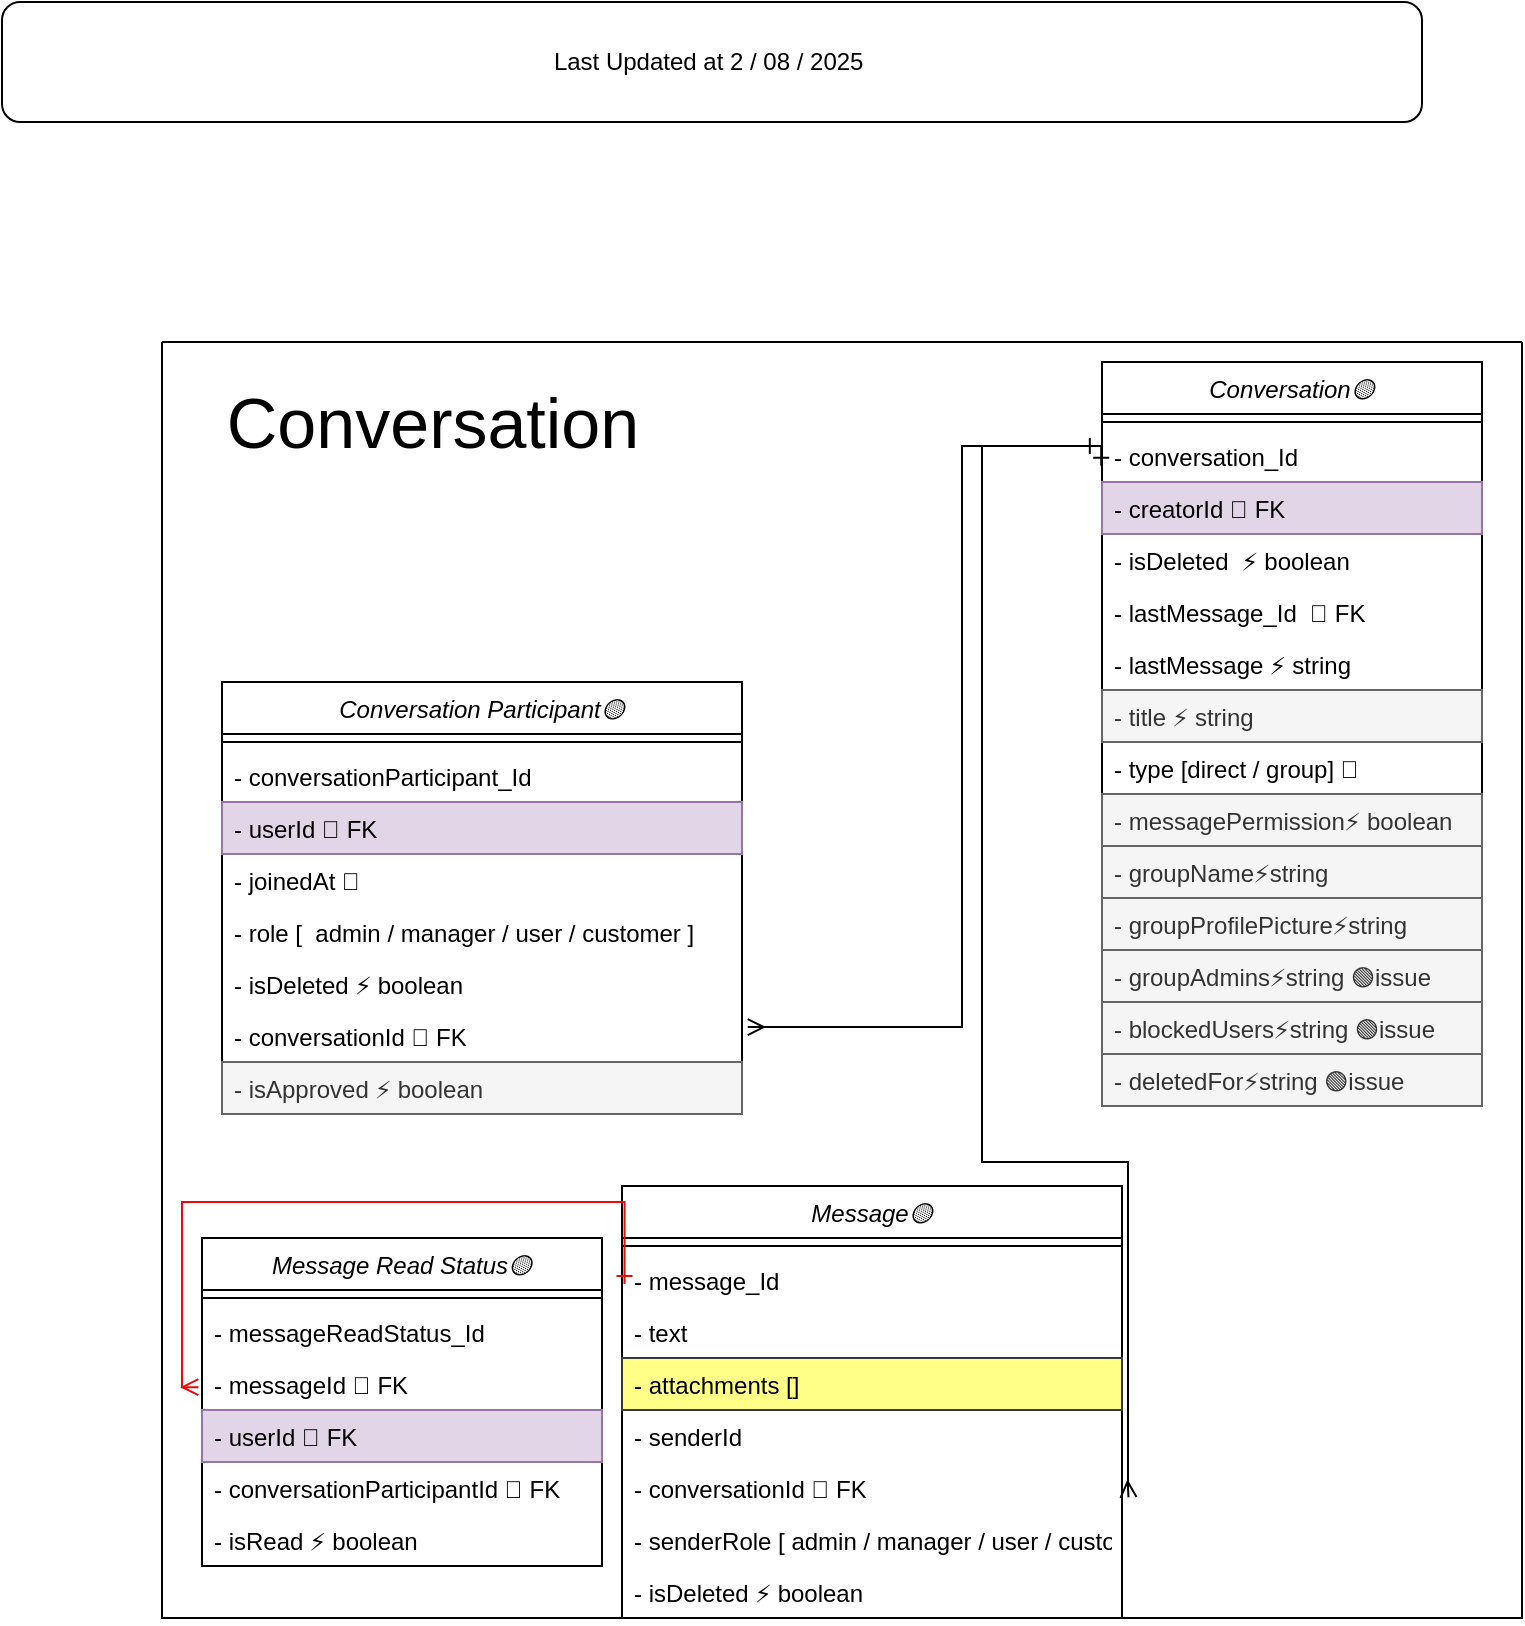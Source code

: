 <mxfile>
    <diagram id="PEJsMmpcRV8HmVbSM_Wp" name="Page-1">
        <mxGraphModel dx="1629" dy="-494" grid="1" gridSize="10" guides="1" tooltips="1" connect="1" arrows="1" fold="1" page="1" pageScale="1" pageWidth="850" pageHeight="1100" math="0" shadow="0">
            <root>
                <mxCell id="0"/>
                <mxCell id="1" parent="0"/>
                <mxCell id="2" value="" style="group" parent="1" connectable="0" vertex="1">
                    <mxGeometry x="-80" y="2140" width="680" height="638" as="geometry"/>
                </mxCell>
                <mxCell id="3" value="Conversation🟡" style="swimlane;fontStyle=2;align=center;verticalAlign=top;childLayout=stackLayout;horizontal=1;startSize=26;horizontalStack=0;resizeParent=1;resizeLast=0;collapsible=1;marginBottom=0;rounded=0;shadow=0;strokeWidth=1;" parent="2" vertex="1">
                    <mxGeometry x="470" y="10" width="190" height="372" as="geometry">
                        <mxRectangle x="230" y="140" width="160" height="26" as="alternateBounds"/>
                    </mxGeometry>
                </mxCell>
                <mxCell id="4" value="" style="line;html=1;strokeWidth=1;align=left;verticalAlign=middle;spacingTop=-1;spacingLeft=3;spacingRight=3;rotatable=0;labelPosition=right;points=[];portConstraint=eastwest;" parent="3" vertex="1">
                    <mxGeometry y="26" width="190" height="8" as="geometry"/>
                </mxCell>
                <mxCell id="5" value="- conversation_Id" style="text;align=left;verticalAlign=top;spacingLeft=4;spacingRight=4;overflow=hidden;rotatable=0;points=[[0,0.5],[1,0.5]];portConstraint=eastwest;" parent="3" vertex="1">
                    <mxGeometry y="34" width="190" height="26" as="geometry"/>
                </mxCell>
                <mxCell id="6" value="- creatorId 🔖 FK" style="text;align=left;verticalAlign=top;spacingLeft=4;spacingRight=4;overflow=hidden;rotatable=0;points=[[0,0.5],[1,0.5]];portConstraint=eastwest;fillColor=#e1d5e7;strokeColor=#9673a6;" parent="3" vertex="1">
                    <mxGeometry y="60" width="190" height="26" as="geometry"/>
                </mxCell>
                <mxCell id="7" value="- isDeleted  ⚡ boolean" style="text;align=left;verticalAlign=top;spacingLeft=4;spacingRight=4;overflow=hidden;rotatable=0;points=[[0,0.5],[1,0.5]];portConstraint=eastwest;" parent="3" vertex="1">
                    <mxGeometry y="86" width="190" height="26" as="geometry"/>
                </mxCell>
                <mxCell id="8" value="- lastMessage_Id  🔖 FK" style="text;align=left;verticalAlign=top;spacingLeft=4;spacingRight=4;overflow=hidden;rotatable=0;points=[[0,0.5],[1,0.5]];portConstraint=eastwest;" parent="3" vertex="1">
                    <mxGeometry y="112" width="190" height="26" as="geometry"/>
                </mxCell>
                <mxCell id="9" value="- lastMessage ⚡ string " style="text;align=left;verticalAlign=top;spacingLeft=4;spacingRight=4;overflow=hidden;rotatable=0;points=[[0,0.5],[1,0.5]];portConstraint=eastwest;" parent="3" vertex="1">
                    <mxGeometry y="138" width="190" height="26" as="geometry"/>
                </mxCell>
                <mxCell id="10" value="- title ⚡ string" style="text;align=left;verticalAlign=top;spacingLeft=4;spacingRight=4;overflow=hidden;rotatable=0;points=[[0,0.5],[1,0.5]];portConstraint=eastwest;fillColor=#f5f5f5;fontColor=#333333;strokeColor=#666666;" parent="3" vertex="1">
                    <mxGeometry y="164" width="190" height="26" as="geometry"/>
                </mxCell>
                <mxCell id="11" value="- type [direct / group] 🚗" style="text;align=left;verticalAlign=top;spacingLeft=4;spacingRight=4;overflow=hidden;rotatable=0;points=[[0,0.5],[1,0.5]];portConstraint=eastwest;" parent="3" vertex="1">
                    <mxGeometry y="190" width="190" height="26" as="geometry"/>
                </mxCell>
                <mxCell id="12" value="- messagePermission⚡ boolean" style="text;align=left;verticalAlign=top;spacingLeft=4;spacingRight=4;overflow=hidden;rotatable=0;points=[[0,0.5],[1,0.5]];portConstraint=eastwest;fillColor=#f5f5f5;fontColor=#333333;strokeColor=#666666;" parent="3" vertex="1">
                    <mxGeometry y="216" width="190" height="26" as="geometry"/>
                </mxCell>
                <mxCell id="13" value="- groupName⚡string" style="text;align=left;verticalAlign=top;spacingLeft=4;spacingRight=4;overflow=hidden;rotatable=0;points=[[0,0.5],[1,0.5]];portConstraint=eastwest;fillColor=#f5f5f5;fontColor=#333333;strokeColor=#666666;" parent="3" vertex="1">
                    <mxGeometry y="242" width="190" height="26" as="geometry"/>
                </mxCell>
                <mxCell id="14" value="- groupProfilePicture⚡string" style="text;align=left;verticalAlign=top;spacingLeft=4;spacingRight=4;overflow=hidden;rotatable=0;points=[[0,0.5],[1,0.5]];portConstraint=eastwest;fillColor=#f5f5f5;fontColor=#333333;strokeColor=#666666;" parent="3" vertex="1">
                    <mxGeometry y="268" width="190" height="26" as="geometry"/>
                </mxCell>
                <mxCell id="15" value="- groupAdmins⚡string 🟢issue" style="text;align=left;verticalAlign=top;spacingLeft=4;spacingRight=4;overflow=hidden;rotatable=0;points=[[0,0.5],[1,0.5]];portConstraint=eastwest;fillColor=#f5f5f5;fontColor=#333333;strokeColor=#666666;" parent="3" vertex="1">
                    <mxGeometry y="294" width="190" height="26" as="geometry"/>
                </mxCell>
                <mxCell id="16" value="- blockedUsers⚡string 🟢issue" style="text;align=left;verticalAlign=top;spacingLeft=4;spacingRight=4;overflow=hidden;rotatable=0;points=[[0,0.5],[1,0.5]];portConstraint=eastwest;fillColor=#f5f5f5;fontColor=#333333;strokeColor=#666666;" parent="3" vertex="1">
                    <mxGeometry y="320" width="190" height="26" as="geometry"/>
                </mxCell>
                <mxCell id="17" value="- deletedFor⚡string 🟢issue" style="text;align=left;verticalAlign=top;spacingLeft=4;spacingRight=4;overflow=hidden;rotatable=0;points=[[0,0.5],[1,0.5]];portConstraint=eastwest;fillColor=#f5f5f5;fontColor=#333333;strokeColor=#666666;" parent="3" vertex="1">
                    <mxGeometry y="346" width="190" height="26" as="geometry"/>
                </mxCell>
                <mxCell id="18" style="edgeStyle=orthogonalEdgeStyle;rounded=0;orthogonalLoop=1;jettySize=auto;html=1;entryX=1.013;entryY=0.681;entryDx=0;entryDy=0;endArrow=ERmany;endFill=0;startArrow=ERone;startFill=0;exitX=-0.002;exitY=0.689;exitDx=0;exitDy=0;entryPerimeter=0;exitPerimeter=0;" parent="2" source="5" target="44" edge="1">
                    <mxGeometry relative="1" as="geometry">
                        <mxPoint x="228" y="339" as="sourcePoint"/>
                        <mxPoint x="200" y="218" as="targetPoint"/>
                        <Array as="points">
                            <mxPoint x="470" y="52"/>
                            <mxPoint x="410" y="52"/>
                            <mxPoint x="410" y="410"/>
                            <mxPoint x="483" y="410"/>
                            <mxPoint x="483" y="573"/>
                            <mxPoint x="483" y="573"/>
                        </Array>
                    </mxGeometry>
                </mxCell>
                <mxCell id="19" value="Conversation Participant🟡" style="swimlane;fontStyle=2;align=center;verticalAlign=top;childLayout=stackLayout;horizontal=1;startSize=26;horizontalStack=0;resizeParent=1;resizeLast=0;collapsible=1;marginBottom=0;rounded=0;shadow=0;strokeWidth=1;" parent="2" vertex="1">
                    <mxGeometry x="30" y="170" width="260" height="216" as="geometry">
                        <mxRectangle x="230" y="140" width="160" height="26" as="alternateBounds"/>
                    </mxGeometry>
                </mxCell>
                <mxCell id="20" value="" style="line;html=1;strokeWidth=1;align=left;verticalAlign=middle;spacingTop=-1;spacingLeft=3;spacingRight=3;rotatable=0;labelPosition=right;points=[];portConstraint=eastwest;" parent="19" vertex="1">
                    <mxGeometry y="26" width="260" height="8" as="geometry"/>
                </mxCell>
                <mxCell id="21" value="- conversationParticipant_Id" style="text;align=left;verticalAlign=top;spacingLeft=4;spacingRight=4;overflow=hidden;rotatable=0;points=[[0,0.5],[1,0.5]];portConstraint=eastwest;" parent="19" vertex="1">
                    <mxGeometry y="34" width="260" height="26" as="geometry"/>
                </mxCell>
                <mxCell id="22" value="- userId 🔖 FK" style="text;align=left;verticalAlign=top;spacingLeft=4;spacingRight=4;overflow=hidden;rotatable=0;points=[[0,0.5],[1,0.5]];portConstraint=eastwest;fillColor=#e1d5e7;strokeColor=#9673a6;" parent="19" vertex="1">
                    <mxGeometry y="60" width="260" height="26" as="geometry"/>
                </mxCell>
                <mxCell id="23" value="- joinedAt 📅" style="text;align=left;verticalAlign=top;spacingLeft=4;spacingRight=4;overflow=hidden;rotatable=0;points=[[0,0.5],[1,0.5]];portConstraint=eastwest;" parent="19" vertex="1">
                    <mxGeometry y="86" width="260" height="26" as="geometry"/>
                </mxCell>
                <mxCell id="24" value="- role [  admin / manager / user / customer ]" style="text;align=left;verticalAlign=top;spacingLeft=4;spacingRight=4;overflow=hidden;rotatable=0;points=[[0,0.5],[1,0.5]];portConstraint=eastwest;" parent="19" vertex="1">
                    <mxGeometry y="112" width="260" height="26" as="geometry"/>
                </mxCell>
                <mxCell id="25" value="- isDeleted ⚡ boolean" style="text;align=left;verticalAlign=top;spacingLeft=4;spacingRight=4;overflow=hidden;rotatable=0;points=[[0,0.5],[1,0.5]];portConstraint=eastwest;" parent="19" vertex="1">
                    <mxGeometry y="138" width="260" height="26" as="geometry"/>
                </mxCell>
                <mxCell id="26" value="- conversationId 🔖 FK" style="text;align=left;verticalAlign=top;spacingLeft=4;spacingRight=4;overflow=hidden;rotatable=0;points=[[0,0.5],[1,0.5]];portConstraint=eastwest;" parent="19" vertex="1">
                    <mxGeometry y="164" width="260" height="26" as="geometry"/>
                </mxCell>
                <mxCell id="27" value="- isApproved ⚡ boolean" style="text;align=left;verticalAlign=top;spacingLeft=4;spacingRight=4;overflow=hidden;rotatable=0;points=[[0,0.5],[1,0.5]];portConstraint=eastwest;fillColor=#f5f5f5;fontColor=#333333;strokeColor=#666666;" parent="19" vertex="1">
                    <mxGeometry y="190" width="260" height="26" as="geometry"/>
                </mxCell>
                <mxCell id="28" style="edgeStyle=orthogonalEdgeStyle;rounded=0;orthogonalLoop=1;jettySize=auto;html=1;entryX=1.011;entryY=0.328;entryDx=0;entryDy=0;endArrow=ERmany;endFill=0;startArrow=ERone;startFill=0;exitX=-0.011;exitY=0.306;exitDx=0;exitDy=0;entryPerimeter=0;exitPerimeter=0;" parent="2" source="5" target="26" edge="1">
                    <mxGeometry relative="1" as="geometry">
                        <mxPoint x="494" y="338" as="sourcePoint"/>
                        <mxPoint x="456" y="419" as="targetPoint"/>
                        <Array as="points">
                            <mxPoint x="400" y="52"/>
                            <mxPoint x="400" y="342"/>
                        </Array>
                    </mxGeometry>
                </mxCell>
                <mxCell id="29" value="" style="swimlane;startSize=0;" parent="2" vertex="1">
                    <mxGeometry width="680" height="638" as="geometry"/>
                </mxCell>
                <mxCell id="30" value="Conversation" style="text;html=1;align=center;verticalAlign=middle;resizable=0;points=[];autosize=1;strokeColor=none;fillColor=none;fontSize=35;" parent="29" vertex="1">
                    <mxGeometry x="20" y="10" width="230" height="60" as="geometry"/>
                </mxCell>
                <mxCell id="31" value="Message Read Status🟡" style="swimlane;fontStyle=2;align=center;verticalAlign=top;childLayout=stackLayout;horizontal=1;startSize=26;horizontalStack=0;resizeParent=1;resizeLast=0;collapsible=1;marginBottom=0;rounded=0;shadow=0;strokeWidth=1;" parent="29" vertex="1">
                    <mxGeometry x="20" y="448" width="200" height="164" as="geometry">
                        <mxRectangle x="230" y="140" width="160" height="26" as="alternateBounds"/>
                    </mxGeometry>
                </mxCell>
                <mxCell id="32" value="" style="line;html=1;strokeWidth=1;align=left;verticalAlign=middle;spacingTop=-1;spacingLeft=3;spacingRight=3;rotatable=0;labelPosition=right;points=[];portConstraint=eastwest;" parent="31" vertex="1">
                    <mxGeometry y="26" width="200" height="8" as="geometry"/>
                </mxCell>
                <mxCell id="33" value="- messageReadStatus_Id" style="text;align=left;verticalAlign=top;spacingLeft=4;spacingRight=4;overflow=hidden;rotatable=0;points=[[0,0.5],[1,0.5]];portConstraint=eastwest;" parent="31" vertex="1">
                    <mxGeometry y="34" width="200" height="26" as="geometry"/>
                </mxCell>
                <mxCell id="34" value="- messageId 🔖 FK" style="text;align=left;verticalAlign=top;spacingLeft=4;spacingRight=4;overflow=hidden;rotatable=0;points=[[0,0.5],[1,0.5]];portConstraint=eastwest;" parent="31" vertex="1">
                    <mxGeometry y="60" width="200" height="26" as="geometry"/>
                </mxCell>
                <mxCell id="35" value="- userId 🔖 FK" style="text;align=left;verticalAlign=top;spacingLeft=4;spacingRight=4;overflow=hidden;rotatable=0;points=[[0,0.5],[1,0.5]];portConstraint=eastwest;fillColor=#e1d5e7;strokeColor=#9673a6;" parent="31" vertex="1">
                    <mxGeometry y="86" width="200" height="26" as="geometry"/>
                </mxCell>
                <mxCell id="36" value="- conversationParticipantId 🔖 FK" style="text;align=left;verticalAlign=top;spacingLeft=4;spacingRight=4;overflow=hidden;rotatable=0;points=[[0,0.5],[1,0.5]];portConstraint=eastwest;" parent="31" vertex="1">
                    <mxGeometry y="112" width="200" height="26" as="geometry"/>
                </mxCell>
                <mxCell id="37" value="- isRead ⚡ boolean" style="text;align=left;verticalAlign=top;spacingLeft=4;spacingRight=4;overflow=hidden;rotatable=0;points=[[0,0.5],[1,0.5]];portConstraint=eastwest;" parent="31" vertex="1">
                    <mxGeometry y="138" width="200" height="26" as="geometry"/>
                </mxCell>
                <mxCell id="38" value="Message🟡" style="swimlane;fontStyle=2;align=center;verticalAlign=top;childLayout=stackLayout;horizontal=1;startSize=26;horizontalStack=0;resizeParent=1;resizeLast=0;collapsible=1;marginBottom=0;rounded=0;shadow=0;strokeWidth=1;" parent="29" vertex="1">
                    <mxGeometry x="230" y="422" width="250" height="216" as="geometry">
                        <mxRectangle x="230" y="140" width="160" height="26" as="alternateBounds"/>
                    </mxGeometry>
                </mxCell>
                <mxCell id="39" value="" style="line;html=1;strokeWidth=1;align=left;verticalAlign=middle;spacingTop=-1;spacingLeft=3;spacingRight=3;rotatable=0;labelPosition=right;points=[];portConstraint=eastwest;" parent="38" vertex="1">
                    <mxGeometry y="26" width="250" height="8" as="geometry"/>
                </mxCell>
                <mxCell id="40" value="- message_Id" style="text;align=left;verticalAlign=top;spacingLeft=4;spacingRight=4;overflow=hidden;rotatable=0;points=[[0,0.5],[1,0.5]];portConstraint=eastwest;" parent="38" vertex="1">
                    <mxGeometry y="34" width="250" height="26" as="geometry"/>
                </mxCell>
                <mxCell id="41" value="- text" style="text;align=left;verticalAlign=top;spacingLeft=4;spacingRight=4;overflow=hidden;rotatable=0;points=[[0,0.5],[1,0.5]];portConstraint=eastwest;" parent="38" vertex="1">
                    <mxGeometry y="60" width="250" height="26" as="geometry"/>
                </mxCell>
                <mxCell id="42" value="- attachments []" style="text;align=left;verticalAlign=top;spacingLeft=4;spacingRight=4;overflow=hidden;rotatable=0;points=[[0,0.5],[1,0.5]];portConstraint=eastwest;fillColor=#ffff88;strokeColor=#36393d;" parent="38" vertex="1">
                    <mxGeometry y="86" width="250" height="26" as="geometry"/>
                </mxCell>
                <mxCell id="43" value="- senderId" style="text;align=left;verticalAlign=top;spacingLeft=4;spacingRight=4;overflow=hidden;rotatable=0;points=[[0,0.5],[1,0.5]];portConstraint=eastwest;" parent="38" vertex="1">
                    <mxGeometry y="112" width="250" height="26" as="geometry"/>
                </mxCell>
                <mxCell id="44" value="- conversationId 🔖 FK" style="text;align=left;verticalAlign=top;spacingLeft=4;spacingRight=4;overflow=hidden;rotatable=0;points=[[0,0.5],[1,0.5]];portConstraint=eastwest;" parent="38" vertex="1">
                    <mxGeometry y="138" width="250" height="26" as="geometry"/>
                </mxCell>
                <mxCell id="45" value="- senderRole [ admin / manager / user / customer ]" style="text;align=left;verticalAlign=top;spacingLeft=4;spacingRight=4;overflow=hidden;rotatable=0;points=[[0,0.5],[1,0.5]];portConstraint=eastwest;" parent="38" vertex="1">
                    <mxGeometry y="164" width="250" height="26" as="geometry"/>
                </mxCell>
                <mxCell id="46" value="- isDeleted ⚡ boolean" style="text;align=left;verticalAlign=top;spacingLeft=4;spacingRight=4;overflow=hidden;rotatable=0;points=[[0,0.5],[1,0.5]];portConstraint=eastwest;" parent="38" vertex="1">
                    <mxGeometry y="190" width="250" height="26" as="geometry"/>
                </mxCell>
                <mxCell id="47" style="edgeStyle=orthogonalEdgeStyle;rounded=0;orthogonalLoop=1;jettySize=auto;html=1;entryX=-0.009;entryY=0.562;entryDx=0;entryDy=0;endArrow=ERmany;endFill=0;startArrow=ERone;startFill=0;exitX=0.005;exitY=0.577;exitDx=0;exitDy=0;entryPerimeter=0;exitPerimeter=0;fontSize=16;verticalAlign=middle;strokeColor=light-dark(#f10909, #ededed);" parent="29" source="40" target="34" edge="1">
                    <mxGeometry relative="1" as="geometry">
                        <mxPoint x="-100" y="550" as="sourcePoint"/>
                        <mxPoint x="-40" y="582" as="targetPoint"/>
                        <Array as="points">
                            <mxPoint x="231" y="430"/>
                            <mxPoint x="10" y="430"/>
                            <mxPoint x="10" y="523"/>
                        </Array>
                    </mxGeometry>
                </mxCell>
                <mxCell id="48" value="Last Updated at 2 / 08 / 2025&amp;nbsp;" style="rounded=1;whiteSpace=wrap;html=1;" vertex="1" parent="1">
                    <mxGeometry x="-160" y="1970" width="710" height="60" as="geometry"/>
                </mxCell>
            </root>
        </mxGraphModel>
    </diagram>
</mxfile>